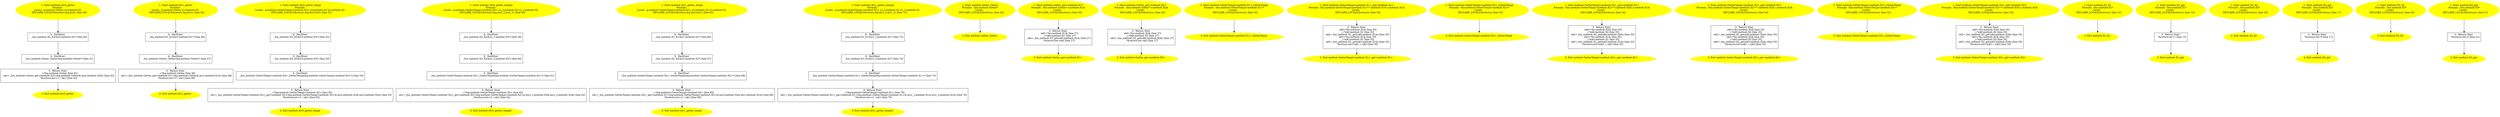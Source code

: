 /* @generated */
digraph iCFG {
"div0_getter#method#_ZN6method11div0_getterEv.ec3ad793f8d12f0bf207952065a51233_1" [label="1: Start method::div0_getter\nFormals: \nLocals:  g:method::Getter x2:method::X2 \n   DECLARE_LOCALS(&return,&g,&x2); [line 39]\n " color=yellow style=filled]
	

	 "div0_getter#method#_ZN6method11div0_getterEv.ec3ad793f8d12f0bf207952065a51233_1" -> "div0_getter#method#_ZN6method11div0_getterEv.ec3ad793f8d12f0bf207952065a51233_5" ;
"div0_getter#method#_ZN6method11div0_getterEv.ec3ad793f8d12f0bf207952065a51233_2" [label="2: Exit method::div0_getter \n  " color=yellow style=filled]
	

"div0_getter#method#_ZN6method11div0_getterEv.ec3ad793f8d12f0bf207952065a51233_3" [label="3:  Return Stmt \n   _=*&g:method::Getter [line 42]\n  n$1=_fun_method::Getter_get<method::X2>(&g:method::Getter&,&x2:method::X2&) [line 42]\n  *&return:int=(1 / n$1) [line 42]\n " shape="box"]
	

	 "div0_getter#method#_ZN6method11div0_getterEv.ec3ad793f8d12f0bf207952065a51233_3" -> "div0_getter#method#_ZN6method11div0_getterEv.ec3ad793f8d12f0bf207952065a51233_2" ;
"div0_getter#method#_ZN6method11div0_getterEv.ec3ad793f8d12f0bf207952065a51233_4" [label="4:  DeclStmt \n   _fun_method::Getter_Getter(&g:method::Getter*) [line 41]\n " shape="box"]
	

	 "div0_getter#method#_ZN6method11div0_getterEv.ec3ad793f8d12f0bf207952065a51233_4" -> "div0_getter#method#_ZN6method11div0_getterEv.ec3ad793f8d12f0bf207952065a51233_3" ;
"div0_getter#method#_ZN6method11div0_getterEv.ec3ad793f8d12f0bf207952065a51233_5" [label="5:  DeclStmt \n   _fun_method::X2_X2(&x2:method::X2*) [line 40]\n " shape="box"]
	

	 "div0_getter#method#_ZN6method11div0_getterEv.ec3ad793f8d12f0bf207952065a51233_5" -> "div0_getter#method#_ZN6method11div0_getterEv.ec3ad793f8d12f0bf207952065a51233_4" ;
"div1_getter#method#_ZN6method11div1_getterEv.fbe3cbdb57fec446e469b05365c58534_1" [label="1: Start method::div1_getter\nFormals: \nLocals:  g:method::Getter x1:method::X1 \n   DECLARE_LOCALS(&return,&g,&x1); [line 45]\n " color=yellow style=filled]
	

	 "div1_getter#method#_ZN6method11div1_getterEv.fbe3cbdb57fec446e469b05365c58534_1" -> "div1_getter#method#_ZN6method11div1_getterEv.fbe3cbdb57fec446e469b05365c58534_5" ;
"div1_getter#method#_ZN6method11div1_getterEv.fbe3cbdb57fec446e469b05365c58534_2" [label="2: Exit method::div1_getter \n  " color=yellow style=filled]
	

"div1_getter#method#_ZN6method11div1_getterEv.fbe3cbdb57fec446e469b05365c58534_3" [label="3:  Return Stmt \n   _=*&g:method::Getter [line 48]\n  n$1=_fun_method::Getter_get<method::X1>(&g:method::Getter&,&x1:method::X1&) [line 48]\n  *&return:int=(1 / n$1) [line 48]\n " shape="box"]
	

	 "div1_getter#method#_ZN6method11div1_getterEv.fbe3cbdb57fec446e469b05365c58534_3" -> "div1_getter#method#_ZN6method11div1_getterEv.fbe3cbdb57fec446e469b05365c58534_2" ;
"div1_getter#method#_ZN6method11div1_getterEv.fbe3cbdb57fec446e469b05365c58534_4" [label="4:  DeclStmt \n   _fun_method::Getter_Getter(&g:method::Getter*) [line 47]\n " shape="box"]
	

	 "div1_getter#method#_ZN6method11div1_getterEv.fbe3cbdb57fec446e469b05365c58534_4" -> "div1_getter#method#_ZN6method11div1_getterEv.fbe3cbdb57fec446e469b05365c58534_3" ;
"div1_getter#method#_ZN6method11div1_getterEv.fbe3cbdb57fec446e469b05365c58534_5" [label="5:  DeclStmt \n   _fun_method::X1_X1(&x1:method::X1*) [line 46]\n " shape="box"]
	

	 "div1_getter#method#_ZN6method11div1_getterEv.fbe3cbdb57fec446e469b05365c58534_5" -> "div1_getter#method#_ZN6method11div1_getterEv.fbe3cbdb57fec446e469b05365c58534_4" ;
"div0_getter_templ#method#_ZN6method17div0_getter_templEv.a702cd966ad16510bf8597caab589d83_1" [label="1: Start method::div0_getter_templ\nFormals: \nLocals:  g:method::GetterTempl<method::X3> x3:method::X3 x2:method::X2 \n   DECLARE_LOCALS(&return,&g,&x3,&x2); [line 51]\n " color=yellow style=filled]
	

	 "div0_getter_templ#method#_ZN6method17div0_getter_templEv.a702cd966ad16510bf8597caab589d83_1" -> "div0_getter_templ#method#_ZN6method17div0_getter_templEv.a702cd966ad16510bf8597caab589d83_6" ;
"div0_getter_templ#method#_ZN6method17div0_getter_templEv.a702cd966ad16510bf8597caab589d83_2" [label="2: Exit method::div0_getter_templ \n  " color=yellow style=filled]
	

"div0_getter_templ#method#_ZN6method17div0_getter_templEv.a702cd966ad16510bf8597caab589d83_3" [label="3:  Return Stmt \n   _=*&g:method::GetterTempl<method::X3> [line 55]\n  n$1=_fun_method::GetterTempl<method::X3>_get<method::X2>(&g:method::GetterTempl<method::X3>&,&x3:method::X3&,&x2:method::X2&) [line 55]\n  *&return:int=(1 / n$1) [line 55]\n " shape="box"]
	

	 "div0_getter_templ#method#_ZN6method17div0_getter_templEv.a702cd966ad16510bf8597caab589d83_3" -> "div0_getter_templ#method#_ZN6method17div0_getter_templEv.a702cd966ad16510bf8597caab589d83_2" ;
"div0_getter_templ#method#_ZN6method17div0_getter_templEv.a702cd966ad16510bf8597caab589d83_4" [label="4:  DeclStmt \n   _fun_method::GetterTempl<method::X3>_GetterTempl(&g:method::GetterTempl<method::X3>*) [line 54]\n " shape="box"]
	

	 "div0_getter_templ#method#_ZN6method17div0_getter_templEv.a702cd966ad16510bf8597caab589d83_4" -> "div0_getter_templ#method#_ZN6method17div0_getter_templEv.a702cd966ad16510bf8597caab589d83_3" ;
"div0_getter_templ#method#_ZN6method17div0_getter_templEv.a702cd966ad16510bf8597caab589d83_5" [label="5:  DeclStmt \n   _fun_method::X3_X3(&x3:method::X3*) [line 53]\n " shape="box"]
	

	 "div0_getter_templ#method#_ZN6method17div0_getter_templEv.a702cd966ad16510bf8597caab589d83_5" -> "div0_getter_templ#method#_ZN6method17div0_getter_templEv.a702cd966ad16510bf8597caab589d83_4" ;
"div0_getter_templ#method#_ZN6method17div0_getter_templEv.a702cd966ad16510bf8597caab589d83_6" [label="6:  DeclStmt \n   _fun_method::X2_X2(&x2:method::X2*) [line 52]\n " shape="box"]
	

	 "div0_getter_templ#method#_ZN6method17div0_getter_templEv.a702cd966ad16510bf8597caab589d83_6" -> "div0_getter_templ#method#_ZN6method17div0_getter_templEv.a702cd966ad16510bf8597caab589d83_5" ;
"div0_getter_templ2#method#_ZN6method18div0_getter_templ2Ev.c1823ff21deea782f68b32d04773b547_1" [label="1: Start method::div0_getter_templ2\nFormals: \nLocals:  g:method::GetterTempl<method::X2> x2_2:method::X2 x2_1:method::X2 \n   DECLARE_LOCALS(&return,&g,&x2_2,&x2_1); [line 58]\n " color=yellow style=filled]
	

	 "div0_getter_templ2#method#_ZN6method18div0_getter_templ2Ev.c1823ff21deea782f68b32d04773b547_1" -> "div0_getter_templ2#method#_ZN6method18div0_getter_templ2Ev.c1823ff21deea782f68b32d04773b547_6" ;
"div0_getter_templ2#method#_ZN6method18div0_getter_templ2Ev.c1823ff21deea782f68b32d04773b547_2" [label="2: Exit method::div0_getter_templ2 \n  " color=yellow style=filled]
	

"div0_getter_templ2#method#_ZN6method18div0_getter_templ2Ev.c1823ff21deea782f68b32d04773b547_3" [label="3:  Return Stmt \n   _=*&g:method::GetterTempl<method::X2> [line 62]\n  n$1=_fun_method::GetterTempl<method::X2>_get<method::X2>(&g:method::GetterTempl<method::X2>&,&x2_1:method::X2&,&x2_2:method::X2&) [line 62]\n  *&return:int=(1 / n$1) [line 62]\n " shape="box"]
	

	 "div0_getter_templ2#method#_ZN6method18div0_getter_templ2Ev.c1823ff21deea782f68b32d04773b547_3" -> "div0_getter_templ2#method#_ZN6method18div0_getter_templ2Ev.c1823ff21deea782f68b32d04773b547_2" ;
"div0_getter_templ2#method#_ZN6method18div0_getter_templ2Ev.c1823ff21deea782f68b32d04773b547_4" [label="4:  DeclStmt \n   _fun_method::GetterTempl<method::X2>_GetterTempl(&g:method::GetterTempl<method::X2>*) [line 61]\n " shape="box"]
	

	 "div0_getter_templ2#method#_ZN6method18div0_getter_templ2Ev.c1823ff21deea782f68b32d04773b547_4" -> "div0_getter_templ2#method#_ZN6method18div0_getter_templ2Ev.c1823ff21deea782f68b32d04773b547_3" ;
"div0_getter_templ2#method#_ZN6method18div0_getter_templ2Ev.c1823ff21deea782f68b32d04773b547_5" [label="5:  DeclStmt \n   _fun_method::X2_X2(&x2_2:method::X2*) [line 60]\n " shape="box"]
	

	 "div0_getter_templ2#method#_ZN6method18div0_getter_templ2Ev.c1823ff21deea782f68b32d04773b547_5" -> "div0_getter_templ2#method#_ZN6method18div0_getter_templ2Ev.c1823ff21deea782f68b32d04773b547_4" ;
"div0_getter_templ2#method#_ZN6method18div0_getter_templ2Ev.c1823ff21deea782f68b32d04773b547_6" [label="6:  DeclStmt \n   _fun_method::X2_X2(&x2_1:method::X2*) [line 59]\n " shape="box"]
	

	 "div0_getter_templ2#method#_ZN6method18div0_getter_templ2Ev.c1823ff21deea782f68b32d04773b547_6" -> "div0_getter_templ2#method#_ZN6method18div0_getter_templ2Ev.c1823ff21deea782f68b32d04773b547_5" ;
"div1_getter_templ#method#_ZN6method17div1_getter_templEv.26d68eb6a66bdd59ad9cca58abeaa9fb_1" [label="1: Start method::div1_getter_templ\nFormals: \nLocals:  g:method::GetterTempl<method::X2> x2:method::X2 x1:method::X1 \n   DECLARE_LOCALS(&return,&g,&x2,&x1); [line 65]\n " color=yellow style=filled]
	

	 "div1_getter_templ#method#_ZN6method17div1_getter_templEv.26d68eb6a66bdd59ad9cca58abeaa9fb_1" -> "div1_getter_templ#method#_ZN6method17div1_getter_templEv.26d68eb6a66bdd59ad9cca58abeaa9fb_6" ;
"div1_getter_templ#method#_ZN6method17div1_getter_templEv.26d68eb6a66bdd59ad9cca58abeaa9fb_2" [label="2: Exit method::div1_getter_templ \n  " color=yellow style=filled]
	

"div1_getter_templ#method#_ZN6method17div1_getter_templEv.26d68eb6a66bdd59ad9cca58abeaa9fb_3" [label="3:  Return Stmt \n   _=*&g:method::GetterTempl<method::X2> [line 69]\n  n$1=_fun_method::GetterTempl<method::X2>_get<method::X1>(&g:method::GetterTempl<method::X2>&,&x2:method::X2&,&x1:method::X1&) [line 69]\n  *&return:int=(1 / n$1) [line 69]\n " shape="box"]
	

	 "div1_getter_templ#method#_ZN6method17div1_getter_templEv.26d68eb6a66bdd59ad9cca58abeaa9fb_3" -> "div1_getter_templ#method#_ZN6method17div1_getter_templEv.26d68eb6a66bdd59ad9cca58abeaa9fb_2" ;
"div1_getter_templ#method#_ZN6method17div1_getter_templEv.26d68eb6a66bdd59ad9cca58abeaa9fb_4" [label="4:  DeclStmt \n   _fun_method::GetterTempl<method::X2>_GetterTempl(&g:method::GetterTempl<method::X2>*) [line 68]\n " shape="box"]
	

	 "div1_getter_templ#method#_ZN6method17div1_getter_templEv.26d68eb6a66bdd59ad9cca58abeaa9fb_4" -> "div1_getter_templ#method#_ZN6method17div1_getter_templEv.26d68eb6a66bdd59ad9cca58abeaa9fb_3" ;
"div1_getter_templ#method#_ZN6method17div1_getter_templEv.26d68eb6a66bdd59ad9cca58abeaa9fb_5" [label="5:  DeclStmt \n   _fun_method::X2_X2(&x2:method::X2*) [line 67]\n " shape="box"]
	

	 "div1_getter_templ#method#_ZN6method17div1_getter_templEv.26d68eb6a66bdd59ad9cca58abeaa9fb_5" -> "div1_getter_templ#method#_ZN6method17div1_getter_templEv.26d68eb6a66bdd59ad9cca58abeaa9fb_4" ;
"div1_getter_templ#method#_ZN6method17div1_getter_templEv.26d68eb6a66bdd59ad9cca58abeaa9fb_6" [label="6:  DeclStmt \n   _fun_method::X1_X1(&x1:method::X1*) [line 66]\n " shape="box"]
	

	 "div1_getter_templ#method#_ZN6method17div1_getter_templEv.26d68eb6a66bdd59ad9cca58abeaa9fb_6" -> "div1_getter_templ#method#_ZN6method17div1_getter_templEv.26d68eb6a66bdd59ad9cca58abeaa9fb_5" ;
"div1_getter_templ2#method#_ZN6method18div1_getter_templ2Ev.edc875f2674c99f4542710be015dfb34_1" [label="1: Start method::div1_getter_templ2\nFormals: \nLocals:  g:method::GetterTempl<method::X1> x1_2:method::X1 x1_1:method::X1 \n   DECLARE_LOCALS(&return,&g,&x1_2,&x1_1); [line 72]\n " color=yellow style=filled]
	

	 "div1_getter_templ2#method#_ZN6method18div1_getter_templ2Ev.edc875f2674c99f4542710be015dfb34_1" -> "div1_getter_templ2#method#_ZN6method18div1_getter_templ2Ev.edc875f2674c99f4542710be015dfb34_6" ;
"div1_getter_templ2#method#_ZN6method18div1_getter_templ2Ev.edc875f2674c99f4542710be015dfb34_2" [label="2: Exit method::div1_getter_templ2 \n  " color=yellow style=filled]
	

"div1_getter_templ2#method#_ZN6method18div1_getter_templ2Ev.edc875f2674c99f4542710be015dfb34_3" [label="3:  Return Stmt \n   _=*&g:method::GetterTempl<method::X1> [line 76]\n  n$1=_fun_method::GetterTempl<method::X1>_get<method::X1>(&g:method::GetterTempl<method::X1>&,&x1_1:method::X1&,&x1_2:method::X1&) [line 76]\n  *&return:int=(1 / n$1) [line 76]\n " shape="box"]
	

	 "div1_getter_templ2#method#_ZN6method18div1_getter_templ2Ev.edc875f2674c99f4542710be015dfb34_3" -> "div1_getter_templ2#method#_ZN6method18div1_getter_templ2Ev.edc875f2674c99f4542710be015dfb34_2" ;
"div1_getter_templ2#method#_ZN6method18div1_getter_templ2Ev.edc875f2674c99f4542710be015dfb34_4" [label="4:  DeclStmt \n   _fun_method::GetterTempl<method::X1>_GetterTempl(&g:method::GetterTempl<method::X1>*) [line 75]\n " shape="box"]
	

	 "div1_getter_templ2#method#_ZN6method18div1_getter_templ2Ev.edc875f2674c99f4542710be015dfb34_4" -> "div1_getter_templ2#method#_ZN6method18div1_getter_templ2Ev.edc875f2674c99f4542710be015dfb34_3" ;
"div1_getter_templ2#method#_ZN6method18div1_getter_templ2Ev.edc875f2674c99f4542710be015dfb34_5" [label="5:  DeclStmt \n   _fun_method::X1_X1(&x1_2:method::X1*) [line 74]\n " shape="box"]
	

	 "div1_getter_templ2#method#_ZN6method18div1_getter_templ2Ev.edc875f2674c99f4542710be015dfb34_5" -> "div1_getter_templ2#method#_ZN6method18div1_getter_templ2Ev.edc875f2674c99f4542710be015dfb34_4" ;
"div1_getter_templ2#method#_ZN6method18div1_getter_templ2Ev.edc875f2674c99f4542710be015dfb34_6" [label="6:  DeclStmt \n   _fun_method::X1_X1(&x1_1:method::X1*) [line 73]\n " shape="box"]
	

	 "div1_getter_templ2#method#_ZN6method18div1_getter_templ2Ev.edc875f2674c99f4542710be015dfb34_6" -> "div1_getter_templ2#method#_ZN6method18div1_getter_templ2Ev.edc875f2674c99f4542710be015dfb34_5" ;
"Getter#Getter#method#{_ZN6method6GetterC1Ev|constexpr}.c4d1597ca877c26f3d9b4df32a6e1012_1" [label="1: Start method::Getter_Getter\nFormals:  this:method::Getter*\nLocals:  \n   DECLARE_LOCALS(&return); [line 24]\n " color=yellow style=filled]
	

	 "Getter#Getter#method#{_ZN6method6GetterC1Ev|constexpr}.c4d1597ca877c26f3d9b4df32a6e1012_1" -> "Getter#Getter#method#{_ZN6method6GetterC1Ev|constexpr}.c4d1597ca877c26f3d9b4df32a6e1012_2" ;
"Getter#Getter#method#{_ZN6method6GetterC1Ev|constexpr}.c4d1597ca877c26f3d9b4df32a6e1012_2" [label="2: Exit method::Getter_Getter \n  " color=yellow style=filled]
	

"get<method::X1>#Getter#method#(_ZN6method6Getter3getINS_2X1EEEiRT_).aacc167ec5db8230b9c3043c0c2e512e_1" [label="1: Start method::Getter_get<method::X1>\nFormals:  this:method::Getter* s:method::X1&\nLocals:  \n   DECLARE_LOCALS(&return); [line 26]\n " color=yellow style=filled]
	

	 "get<method::X1>#Getter#method#(_ZN6method6Getter3getINS_2X1EEEiRT_).aacc167ec5db8230b9c3043c0c2e512e_1" -> "get<method::X1>#Getter#method#(_ZN6method6Getter3getINS_2X1EEEiRT_).aacc167ec5db8230b9c3043c0c2e512e_3" ;
"get<method::X1>#Getter#method#(_ZN6method6Getter3getINS_2X1EEEiRT_).aacc167ec5db8230b9c3043c0c2e512e_2" [label="2: Exit method::Getter_get<method::X1> \n  " color=yellow style=filled]
	

"get<method::X1>#Getter#method#(_ZN6method6Getter3getINS_2X1EEEiRT_).aacc167ec5db8230b9c3043c0c2e512e_3" [label="3:  Return Stmt \n   n$0=*&s:method::X1& [line 27]\n  _=*n$0:method::X1 [line 27]\n  n$2=_fun_method::X1_get(n$0:method::X1&) [line 27]\n  *&return:int=n$2 [line 27]\n " shape="box"]
	

	 "get<method::X1>#Getter#method#(_ZN6method6Getter3getINS_2X1EEEiRT_).aacc167ec5db8230b9c3043c0c2e512e_3" -> "get<method::X1>#Getter#method#(_ZN6method6Getter3getINS_2X1EEEiRT_).aacc167ec5db8230b9c3043c0c2e512e_2" ;
"get<method::X2>#Getter#method#(_ZN6method6Getter3getINS_2X2EEEiRT_).1dc2f78c156725aae38229be4f82cb59_1" [label="1: Start method::Getter_get<method::X2>\nFormals:  this:method::Getter* s:method::X2&\nLocals:  \n   DECLARE_LOCALS(&return); [line 26]\n " color=yellow style=filled]
	

	 "get<method::X2>#Getter#method#(_ZN6method6Getter3getINS_2X2EEEiRT_).1dc2f78c156725aae38229be4f82cb59_1" -> "get<method::X2>#Getter#method#(_ZN6method6Getter3getINS_2X2EEEiRT_).1dc2f78c156725aae38229be4f82cb59_3" ;
"get<method::X2>#Getter#method#(_ZN6method6Getter3getINS_2X2EEEiRT_).1dc2f78c156725aae38229be4f82cb59_2" [label="2: Exit method::Getter_get<method::X2> \n  " color=yellow style=filled]
	

"get<method::X2>#Getter#method#(_ZN6method6Getter3getINS_2X2EEEiRT_).1dc2f78c156725aae38229be4f82cb59_3" [label="3:  Return Stmt \n   n$0=*&s:method::X2& [line 27]\n  _=*n$0:method::X2 [line 27]\n  n$2=_fun_method::X2_get(n$0:method::X2&) [line 27]\n  *&return:int=n$2 [line 27]\n " shape="box"]
	

	 "get<method::X2>#Getter#method#(_ZN6method6Getter3getINS_2X2EEEiRT_).1dc2f78c156725aae38229be4f82cb59_3" -> "get<method::X2>#Getter#method#(_ZN6method6Getter3getINS_2X2EEEiRT_).1dc2f78c156725aae38229be4f82cb59_2" ;
"GetterTempl#GetterTempl<method::X1>#method#{_ZN6method11GetterTemplINS_2X1EEC1Ev|constexpr}.f9dfd105252dfcf4f8bd84e73e84b3e7_1" [label="1: Start method::GetterTempl<method::X1>_GetterTempl\nFormals:  this:method::GetterTempl<method::X1>*\nLocals:  \n   DECLARE_LOCALS(&return); [line 32]\n " color=yellow style=filled]
	

	 "GetterTempl#GetterTempl<method::X1>#method#{_ZN6method11GetterTemplINS_2X1EEC1Ev|constexpr}.f9dfd105252dfcf4f8bd84e73e84b3e7_1" -> "GetterTempl#GetterTempl<method::X1>#method#{_ZN6method11GetterTemplINS_2X1EEC1Ev|constexpr}.f9dfd105252dfcf4f8bd84e73e84b3e7_2" ;
"GetterTempl#GetterTempl<method::X1>#method#{_ZN6method11GetterTemplINS_2X1EEC1Ev|constexpr}.f9dfd105252dfcf4f8bd84e73e84b3e7_2" [label="2: Exit method::GetterTempl<method::X1>_GetterTempl \n  " color=yellow style=filled]
	

"get<method::X1>#GetterTempl<method::X1>#method#(_ZN6method11GetterTemplINS_2X1EE3getIS1_EEiRS1_RT_).1849402532393c5d78c9cbf071ce2f0e_1" [label="1: Start method::GetterTempl<method::X1>_get<method::X1>\nFormals:  this:method::GetterTempl<method::X1>* t:method::X1& s:method::X1&\nLocals:  \n   DECLARE_LOCALS(&return); [line 34]\n " color=yellow style=filled]
	

	 "get<method::X1>#GetterTempl<method::X1>#method#(_ZN6method11GetterTemplINS_2X1EE3getIS1_EEiRS1_RT_).1849402532393c5d78c9cbf071ce2f0e_1" -> "get<method::X1>#GetterTempl<method::X1>#method#(_ZN6method11GetterTemplINS_2X1EE3getIS1_EEiRS1_RT_).1849402532393c5d78c9cbf071ce2f0e_3" ;
"get<method::X1>#GetterTempl<method::X1>#method#(_ZN6method11GetterTemplINS_2X1EE3getIS1_EEiRS1_RT_).1849402532393c5d78c9cbf071ce2f0e_2" [label="2: Exit method::GetterTempl<method::X1>_get<method::X1> \n  " color=yellow style=filled]
	

"get<method::X1>#GetterTempl<method::X1>#method#(_ZN6method11GetterTemplINS_2X1EE3getIS1_EEiRS1_RT_).1849402532393c5d78c9cbf071ce2f0e_3" [label="3:  Return Stmt \n   n$0=*&t:method::X1& [line 35]\n  _=*n$0:method::X1 [line 35]\n  n$2=_fun_method::X1_get(n$0:method::X1&) [line 35]\n  n$3=*&s:method::X1& [line 35]\n  _=*n$3:method::X1 [line 35]\n  n$5=_fun_method::X1_get(n$3:method::X1&) [line 35]\n  *&return:int=(n$2 + n$5) [line 35]\n " shape="box"]
	

	 "get<method::X1>#GetterTempl<method::X1>#method#(_ZN6method11GetterTemplINS_2X1EE3getIS1_EEiRS1_RT_).1849402532393c5d78c9cbf071ce2f0e_3" -> "get<method::X1>#GetterTempl<method::X1>#method#(_ZN6method11GetterTemplINS_2X1EE3getIS1_EEiRS1_RT_).1849402532393c5d78c9cbf071ce2f0e_2" ;
"GetterTempl#GetterTempl<method::X2>#method#{_ZN6method11GetterTemplINS_2X2EEC1Ev|constexpr}.c245b73d75a4e0e2c710464b0211cce5_1" [label="1: Start method::GetterTempl<method::X2>_GetterTempl\nFormals:  this:method::GetterTempl<method::X2>*\nLocals:  \n   DECLARE_LOCALS(&return); [line 32]\n " color=yellow style=filled]
	

	 "GetterTempl#GetterTempl<method::X2>#method#{_ZN6method11GetterTemplINS_2X2EEC1Ev|constexpr}.c245b73d75a4e0e2c710464b0211cce5_1" -> "GetterTempl#GetterTempl<method::X2>#method#{_ZN6method11GetterTemplINS_2X2EEC1Ev|constexpr}.c245b73d75a4e0e2c710464b0211cce5_2" ;
"GetterTempl#GetterTempl<method::X2>#method#{_ZN6method11GetterTemplINS_2X2EEC1Ev|constexpr}.c245b73d75a4e0e2c710464b0211cce5_2" [label="2: Exit method::GetterTempl<method::X2>_GetterTempl \n  " color=yellow style=filled]
	

"get<method::X1>#GetterTempl<method::X2>#method#(_ZN6method11GetterTemplINS_2X2EE3getINS_2X1EEEiRS1_R.7b5eeff447e9604e75ed7e4acc479137_1" [label="1: Start method::GetterTempl<method::X2>_get<method::X1>\nFormals:  this:method::GetterTempl<method::X2>* t:method::X2& s:method::X1&\nLocals:  \n   DECLARE_LOCALS(&return); [line 34]\n " color=yellow style=filled]
	

	 "get<method::X1>#GetterTempl<method::X2>#method#(_ZN6method11GetterTemplINS_2X2EE3getINS_2X1EEEiRS1_R.7b5eeff447e9604e75ed7e4acc479137_1" -> "get<method::X1>#GetterTempl<method::X2>#method#(_ZN6method11GetterTemplINS_2X2EE3getINS_2X1EEEiRS1_R.7b5eeff447e9604e75ed7e4acc479137_3" ;
"get<method::X1>#GetterTempl<method::X2>#method#(_ZN6method11GetterTemplINS_2X2EE3getINS_2X1EEEiRS1_R.7b5eeff447e9604e75ed7e4acc479137_2" [label="2: Exit method::GetterTempl<method::X2>_get<method::X1> \n  " color=yellow style=filled]
	

"get<method::X1>#GetterTempl<method::X2>#method#(_ZN6method11GetterTemplINS_2X2EE3getINS_2X1EEEiRS1_R.7b5eeff447e9604e75ed7e4acc479137_3" [label="3:  Return Stmt \n   n$0=*&t:method::X2& [line 35]\n  _=*n$0:method::X2 [line 35]\n  n$2=_fun_method::X2_get(n$0:method::X2&) [line 35]\n  n$3=*&s:method::X1& [line 35]\n  _=*n$3:method::X1 [line 35]\n  n$5=_fun_method::X1_get(n$3:method::X1&) [line 35]\n  *&return:int=(n$2 + n$5) [line 35]\n " shape="box"]
	

	 "get<method::X1>#GetterTempl<method::X2>#method#(_ZN6method11GetterTemplINS_2X2EE3getINS_2X1EEEiRS1_R.7b5eeff447e9604e75ed7e4acc479137_3" -> "get<method::X1>#GetterTempl<method::X2>#method#(_ZN6method11GetterTemplINS_2X2EE3getINS_2X1EEEiRS1_R.7b5eeff447e9604e75ed7e4acc479137_2" ;
"get<method::X2>#GetterTempl<method::X2>#method#(_ZN6method11GetterTemplINS_2X2EE3getIS1_EEiRS1_RT_).5a9402b252253af61d52289b5c3d9555_1" [label="1: Start method::GetterTempl<method::X2>_get<method::X2>\nFormals:  this:method::GetterTempl<method::X2>* t:method::X2& s:method::X2&\nLocals:  \n   DECLARE_LOCALS(&return); [line 34]\n " color=yellow style=filled]
	

	 "get<method::X2>#GetterTempl<method::X2>#method#(_ZN6method11GetterTemplINS_2X2EE3getIS1_EEiRS1_RT_).5a9402b252253af61d52289b5c3d9555_1" -> "get<method::X2>#GetterTempl<method::X2>#method#(_ZN6method11GetterTemplINS_2X2EE3getIS1_EEiRS1_RT_).5a9402b252253af61d52289b5c3d9555_3" ;
"get<method::X2>#GetterTempl<method::X2>#method#(_ZN6method11GetterTemplINS_2X2EE3getIS1_EEiRS1_RT_).5a9402b252253af61d52289b5c3d9555_2" [label="2: Exit method::GetterTempl<method::X2>_get<method::X2> \n  " color=yellow style=filled]
	

"get<method::X2>#GetterTempl<method::X2>#method#(_ZN6method11GetterTemplINS_2X2EE3getIS1_EEiRS1_RT_).5a9402b252253af61d52289b5c3d9555_3" [label="3:  Return Stmt \n   n$0=*&t:method::X2& [line 35]\n  _=*n$0:method::X2 [line 35]\n  n$2=_fun_method::X2_get(n$0:method::X2&) [line 35]\n  n$3=*&s:method::X2& [line 35]\n  _=*n$3:method::X2 [line 35]\n  n$5=_fun_method::X2_get(n$3:method::X2&) [line 35]\n  *&return:int=(n$2 + n$5) [line 35]\n " shape="box"]
	

	 "get<method::X2>#GetterTempl<method::X2>#method#(_ZN6method11GetterTemplINS_2X2EE3getIS1_EEiRS1_RT_).5a9402b252253af61d52289b5c3d9555_3" -> "get<method::X2>#GetterTempl<method::X2>#method#(_ZN6method11GetterTemplINS_2X2EE3getIS1_EEiRS1_RT_).5a9402b252253af61d52289b5c3d9555_2" ;
"GetterTempl#GetterTempl<method::X3>#method#{_ZN6method11GetterTemplINS_2X3EEC1Ev|constexpr}.fda4ca71a53150ad3d57d26370d20083_1" [label="1: Start method::GetterTempl<method::X3>_GetterTempl\nFormals:  this:method::GetterTempl<method::X3>*\nLocals:  \n   DECLARE_LOCALS(&return); [line 32]\n " color=yellow style=filled]
	

	 "GetterTempl#GetterTempl<method::X3>#method#{_ZN6method11GetterTemplINS_2X3EEC1Ev|constexpr}.fda4ca71a53150ad3d57d26370d20083_1" -> "GetterTempl#GetterTempl<method::X3>#method#{_ZN6method11GetterTemplINS_2X3EEC1Ev|constexpr}.fda4ca71a53150ad3d57d26370d20083_2" ;
"GetterTempl#GetterTempl<method::X3>#method#{_ZN6method11GetterTemplINS_2X3EEC1Ev|constexpr}.fda4ca71a53150ad3d57d26370d20083_2" [label="2: Exit method::GetterTempl<method::X3>_GetterTempl \n  " color=yellow style=filled]
	

"get<method::X2>#GetterTempl<method::X3>#method#(_ZN6method11GetterTemplINS_2X3EE3getINS_2X2EEEiRS1_R.ceae0d91ab64cf89137af49826c104c8_1" [label="1: Start method::GetterTempl<method::X3>_get<method::X2>\nFormals:  this:method::GetterTempl<method::X3>* t:method::X3& s:method::X2&\nLocals:  \n   DECLARE_LOCALS(&return); [line 34]\n " color=yellow style=filled]
	

	 "get<method::X2>#GetterTempl<method::X3>#method#(_ZN6method11GetterTemplINS_2X3EE3getINS_2X2EEEiRS1_R.ceae0d91ab64cf89137af49826c104c8_1" -> "get<method::X2>#GetterTempl<method::X3>#method#(_ZN6method11GetterTemplINS_2X3EE3getINS_2X2EEEiRS1_R.ceae0d91ab64cf89137af49826c104c8_3" ;
"get<method::X2>#GetterTempl<method::X3>#method#(_ZN6method11GetterTemplINS_2X3EE3getINS_2X2EEEiRS1_R.ceae0d91ab64cf89137af49826c104c8_2" [label="2: Exit method::GetterTempl<method::X3>_get<method::X2> \n  " color=yellow style=filled]
	

"get<method::X2>#GetterTempl<method::X3>#method#(_ZN6method11GetterTemplINS_2X3EE3getINS_2X2EEEiRS1_R.ceae0d91ab64cf89137af49826c104c8_3" [label="3:  Return Stmt \n   n$0=*&t:method::X3& [line 35]\n  _=*n$0:method::X3 [line 35]\n  n$2=_fun_method::X3_get(n$0:method::X3&) [line 35]\n  n$3=*&s:method::X2& [line 35]\n  _=*n$3:method::X2 [line 35]\n  n$5=_fun_method::X2_get(n$3:method::X2&) [line 35]\n  *&return:int=(n$2 + n$5) [line 35]\n " shape="box"]
	

	 "get<method::X2>#GetterTempl<method::X3>#method#(_ZN6method11GetterTemplINS_2X3EE3getINS_2X2EEEiRS1_R.ceae0d91ab64cf89137af49826c104c8_3" -> "get<method::X2>#GetterTempl<method::X3>#method#(_ZN6method11GetterTemplINS_2X3EE3getINS_2X2EEEiRS1_R.ceae0d91ab64cf89137af49826c104c8_2" ;
"X1#X1#method#{_ZN6method2X1C1Ev|constexpr}.f45da1019e902f9d75dc180f52f3bb1d_1" [label="1: Start method::X1_X1\nFormals:  this:method::X1*\nLocals:  \n   DECLARE_LOCALS(&return); [line 12]\n " color=yellow style=filled]
	

	 "X1#X1#method#{_ZN6method2X1C1Ev|constexpr}.f45da1019e902f9d75dc180f52f3bb1d_1" -> "X1#X1#method#{_ZN6method2X1C1Ev|constexpr}.f45da1019e902f9d75dc180f52f3bb1d_2" ;
"X1#X1#method#{_ZN6method2X1C1Ev|constexpr}.f45da1019e902f9d75dc180f52f3bb1d_2" [label="2: Exit method::X1_X1 \n  " color=yellow style=filled]
	

"get#X1#method#(_ZN6method2X13getEv).e9e7b1ee73c3351b32fa5a9846be7a29_1" [label="1: Start method::X1_get\nFormals:  this:method::X1*\nLocals:  \n   DECLARE_LOCALS(&return); [line 13]\n " color=yellow style=filled]
	

	 "get#X1#method#(_ZN6method2X13getEv).e9e7b1ee73c3351b32fa5a9846be7a29_1" -> "get#X1#method#(_ZN6method2X13getEv).e9e7b1ee73c3351b32fa5a9846be7a29_3" ;
"get#X1#method#(_ZN6method2X13getEv).e9e7b1ee73c3351b32fa5a9846be7a29_2" [label="2: Exit method::X1_get \n  " color=yellow style=filled]
	

"get#X1#method#(_ZN6method2X13getEv).e9e7b1ee73c3351b32fa5a9846be7a29_3" [label="3:  Return Stmt \n   *&return:int=1 [line 13]\n " shape="box"]
	

	 "get#X1#method#(_ZN6method2X13getEv).e9e7b1ee73c3351b32fa5a9846be7a29_3" -> "get#X1#method#(_ZN6method2X13getEv).e9e7b1ee73c3351b32fa5a9846be7a29_2" ;
"X2#X2#method#{_ZN6method2X2C1Ev|constexpr}.ba73200dcc8b3804486906c40bd6f711_1" [label="1: Start method::X2_X2\nFormals:  this:method::X2*\nLocals:  \n   DECLARE_LOCALS(&return); [line 16]\n " color=yellow style=filled]
	

	 "X2#X2#method#{_ZN6method2X2C1Ev|constexpr}.ba73200dcc8b3804486906c40bd6f711_1" -> "X2#X2#method#{_ZN6method2X2C1Ev|constexpr}.ba73200dcc8b3804486906c40bd6f711_2" ;
"X2#X2#method#{_ZN6method2X2C1Ev|constexpr}.ba73200dcc8b3804486906c40bd6f711_2" [label="2: Exit method::X2_X2 \n  " color=yellow style=filled]
	

"get#X2#method#(_ZN6method2X23getEv).f24e4debb892925a67493a806a1e179f_1" [label="1: Start method::X2_get\nFormals:  this:method::X2*\nLocals:  \n   DECLARE_LOCALS(&return); [line 17]\n " color=yellow style=filled]
	

	 "get#X2#method#(_ZN6method2X23getEv).f24e4debb892925a67493a806a1e179f_1" -> "get#X2#method#(_ZN6method2X23getEv).f24e4debb892925a67493a806a1e179f_3" ;
"get#X2#method#(_ZN6method2X23getEv).f24e4debb892925a67493a806a1e179f_2" [label="2: Exit method::X2_get \n  " color=yellow style=filled]
	

"get#X2#method#(_ZN6method2X23getEv).f24e4debb892925a67493a806a1e179f_3" [label="3:  Return Stmt \n   *&return:int=0 [line 17]\n " shape="box"]
	

	 "get#X2#method#(_ZN6method2X23getEv).f24e4debb892925a67493a806a1e179f_3" -> "get#X2#method#(_ZN6method2X23getEv).f24e4debb892925a67493a806a1e179f_2" ;
"X3#X3#method#{_ZN6method2X3C1Ev|constexpr}.cc0986d297cbf6e33f207ffed6378b08_1" [label="1: Start method::X3_X3\nFormals:  this:method::X3*\nLocals:  \n   DECLARE_LOCALS(&return); [line 20]\n " color=yellow style=filled]
	

	 "X3#X3#method#{_ZN6method2X3C1Ev|constexpr}.cc0986d297cbf6e33f207ffed6378b08_1" -> "X3#X3#method#{_ZN6method2X3C1Ev|constexpr}.cc0986d297cbf6e33f207ffed6378b08_2" ;
"X3#X3#method#{_ZN6method2X3C1Ev|constexpr}.cc0986d297cbf6e33f207ffed6378b08_2" [label="2: Exit method::X3_X3 \n  " color=yellow style=filled]
	

"get#X3#method#(_ZN6method2X33getEv).86ec763aa716acb9281ee7c6f3c1c477_1" [label="1: Start method::X3_get\nFormals:  this:method::X3*\nLocals:  \n   DECLARE_LOCALS(&return); [line 21]\n " color=yellow style=filled]
	

	 "get#X3#method#(_ZN6method2X33getEv).86ec763aa716acb9281ee7c6f3c1c477_1" -> "get#X3#method#(_ZN6method2X33getEv).86ec763aa716acb9281ee7c6f3c1c477_3" ;
"get#X3#method#(_ZN6method2X33getEv).86ec763aa716acb9281ee7c6f3c1c477_2" [label="2: Exit method::X3_get \n  " color=yellow style=filled]
	

"get#X3#method#(_ZN6method2X33getEv).86ec763aa716acb9281ee7c6f3c1c477_3" [label="3:  Return Stmt \n   *&return:int=0 [line 21]\n " shape="box"]
	

	 "get#X3#method#(_ZN6method2X33getEv).86ec763aa716acb9281ee7c6f3c1c477_3" -> "get#X3#method#(_ZN6method2X33getEv).86ec763aa716acb9281ee7c6f3c1c477_2" ;
}
